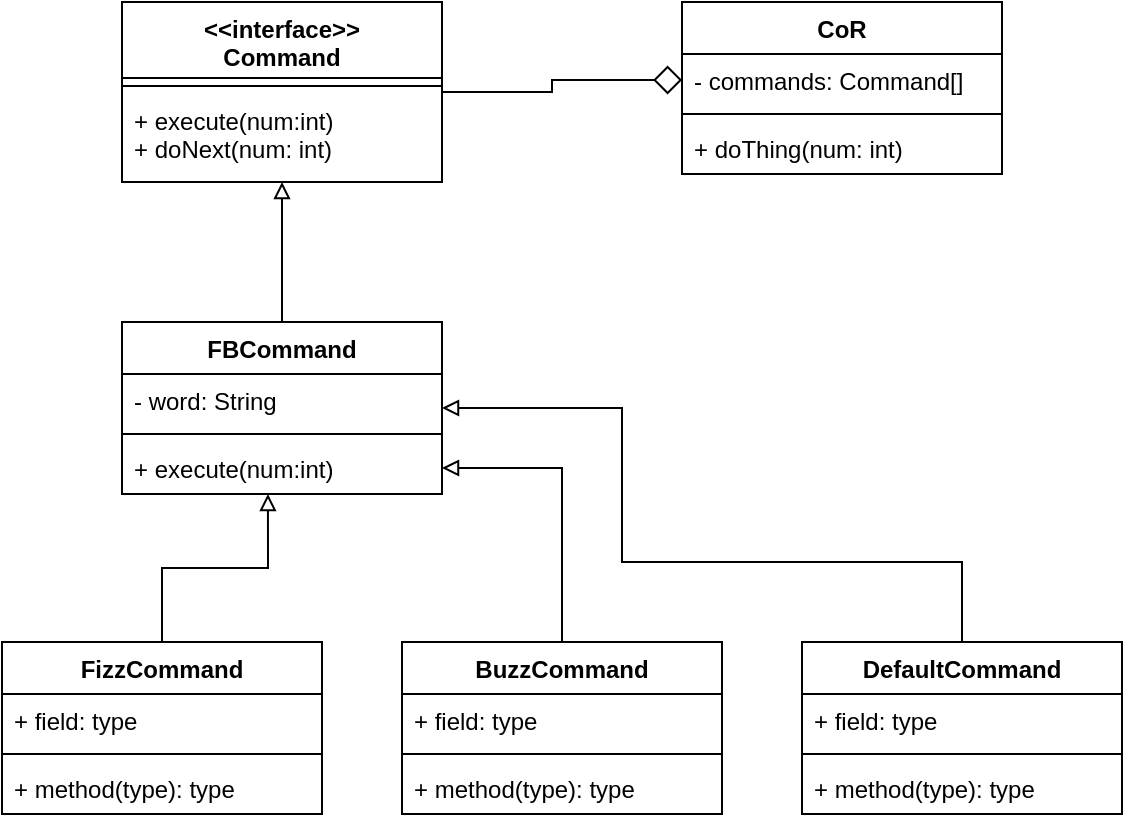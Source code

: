 <mxfile version="12.2.0" type="github" pages="1">
  <diagram id="gPh5viEY9zFXvsDA4VAc" name="Page-1">
    <mxGraphModel dx="1168" dy="697" grid="1" gridSize="10" guides="1" tooltips="1" connect="1" arrows="1" fold="1" page="1" pageScale="1" pageWidth="850" pageHeight="1100" math="0" shadow="0">
      <root>
        <mxCell id="0"/>
        <mxCell id="1" parent="0"/>
        <mxCell id="tgIRYdncw3YbAyu7enXS-20" style="edgeStyle=orthogonalEdgeStyle;rounded=0;orthogonalLoop=1;jettySize=auto;html=1;endArrow=diamond;endFill=0;strokeWidth=1;startSize=6;endSize=12;" edge="1" parent="1" source="gDGYAs9Y_qJRPVeYbhUm-1" target="tgIRYdncw3YbAyu7enXS-17">
          <mxGeometry relative="1" as="geometry"/>
        </mxCell>
        <mxCell id="gDGYAs9Y_qJRPVeYbhUm-1" value="&lt;&lt;interface&gt;&gt;&#xa;Command" style="swimlane;fontStyle=1;align=center;verticalAlign=top;childLayout=stackLayout;horizontal=1;startSize=38;horizontalStack=0;resizeParent=1;resizeParentMax=0;resizeLast=0;collapsible=1;marginBottom=0;" parent="1" vertex="1">
          <mxGeometry x="80" y="80" width="160" height="90" as="geometry"/>
        </mxCell>
        <mxCell id="gDGYAs9Y_qJRPVeYbhUm-3" value="" style="line;strokeWidth=1;fillColor=none;align=left;verticalAlign=middle;spacingTop=-1;spacingLeft=3;spacingRight=3;rotatable=0;labelPosition=right;points=[];portConstraint=eastwest;" parent="gDGYAs9Y_qJRPVeYbhUm-1" vertex="1">
          <mxGeometry y="38" width="160" height="8" as="geometry"/>
        </mxCell>
        <mxCell id="gDGYAs9Y_qJRPVeYbhUm-4" value="+ execute(num:int)&#xa;+ doNext(num: int)&#xa;" style="text;strokeColor=none;fillColor=none;align=left;verticalAlign=top;spacingLeft=4;spacingRight=4;overflow=hidden;rotatable=0;points=[[0,0.5],[1,0.5]];portConstraint=eastwest;" parent="gDGYAs9Y_qJRPVeYbhUm-1" vertex="1">
          <mxGeometry y="46" width="160" height="44" as="geometry"/>
        </mxCell>
        <mxCell id="gDGYAs9Y_qJRPVeYbhUm-9" style="edgeStyle=orthogonalEdgeStyle;rounded=0;orthogonalLoop=1;jettySize=auto;html=1;entryX=0.5;entryY=1;entryDx=0;entryDy=0;endArrow=block;endFill=0;" parent="1" source="gDGYAs9Y_qJRPVeYbhUm-5" target="gDGYAs9Y_qJRPVeYbhUm-1" edge="1">
          <mxGeometry relative="1" as="geometry"/>
        </mxCell>
        <mxCell id="gDGYAs9Y_qJRPVeYbhUm-5" value="FBCommand" style="swimlane;fontStyle=1;align=center;verticalAlign=top;childLayout=stackLayout;horizontal=1;startSize=26;horizontalStack=0;resizeParent=1;resizeParentMax=0;resizeLast=0;collapsible=1;marginBottom=0;" parent="1" vertex="1">
          <mxGeometry x="80" y="240" width="160" height="86" as="geometry"/>
        </mxCell>
        <mxCell id="gDGYAs9Y_qJRPVeYbhUm-6" value="- word: String" style="text;strokeColor=none;fillColor=none;align=left;verticalAlign=top;spacingLeft=4;spacingRight=4;overflow=hidden;rotatable=0;points=[[0,0.5],[1,0.5]];portConstraint=eastwest;" parent="gDGYAs9Y_qJRPVeYbhUm-5" vertex="1">
          <mxGeometry y="26" width="160" height="26" as="geometry"/>
        </mxCell>
        <mxCell id="gDGYAs9Y_qJRPVeYbhUm-7" value="" style="line;strokeWidth=1;fillColor=none;align=left;verticalAlign=middle;spacingTop=-1;spacingLeft=3;spacingRight=3;rotatable=0;labelPosition=right;points=[];portConstraint=eastwest;" parent="gDGYAs9Y_qJRPVeYbhUm-5" vertex="1">
          <mxGeometry y="52" width="160" height="8" as="geometry"/>
        </mxCell>
        <mxCell id="gDGYAs9Y_qJRPVeYbhUm-8" value="+ execute(num:int)" style="text;strokeColor=none;fillColor=none;align=left;verticalAlign=top;spacingLeft=4;spacingRight=4;overflow=hidden;rotatable=0;points=[[0,0.5],[1,0.5]];portConstraint=eastwest;" parent="gDGYAs9Y_qJRPVeYbhUm-5" vertex="1">
          <mxGeometry y="60" width="160" height="26" as="geometry"/>
        </mxCell>
        <mxCell id="tgIRYdncw3YbAyu7enXS-9" style="edgeStyle=orthogonalEdgeStyle;rounded=0;orthogonalLoop=1;jettySize=auto;html=1;entryX=0.456;entryY=1;entryDx=0;entryDy=0;entryPerimeter=0;endArrow=block;endFill=0;" edge="1" parent="1" source="tgIRYdncw3YbAyu7enXS-1" target="gDGYAs9Y_qJRPVeYbhUm-8">
          <mxGeometry relative="1" as="geometry"/>
        </mxCell>
        <mxCell id="tgIRYdncw3YbAyu7enXS-1" value="FizzCommand" style="swimlane;fontStyle=1;align=center;verticalAlign=top;childLayout=stackLayout;horizontal=1;startSize=26;horizontalStack=0;resizeParent=1;resizeParentMax=0;resizeLast=0;collapsible=1;marginBottom=0;" vertex="1" parent="1">
          <mxGeometry x="20" y="400" width="160" height="86" as="geometry"/>
        </mxCell>
        <mxCell id="tgIRYdncw3YbAyu7enXS-2" value="+ field: type" style="text;strokeColor=none;fillColor=none;align=left;verticalAlign=top;spacingLeft=4;spacingRight=4;overflow=hidden;rotatable=0;points=[[0,0.5],[1,0.5]];portConstraint=eastwest;" vertex="1" parent="tgIRYdncw3YbAyu7enXS-1">
          <mxGeometry y="26" width="160" height="26" as="geometry"/>
        </mxCell>
        <mxCell id="tgIRYdncw3YbAyu7enXS-3" value="" style="line;strokeWidth=1;fillColor=none;align=left;verticalAlign=middle;spacingTop=-1;spacingLeft=3;spacingRight=3;rotatable=0;labelPosition=right;points=[];portConstraint=eastwest;" vertex="1" parent="tgIRYdncw3YbAyu7enXS-1">
          <mxGeometry y="52" width="160" height="8" as="geometry"/>
        </mxCell>
        <mxCell id="tgIRYdncw3YbAyu7enXS-4" value="+ method(type): type" style="text;strokeColor=none;fillColor=none;align=left;verticalAlign=top;spacingLeft=4;spacingRight=4;overflow=hidden;rotatable=0;points=[[0,0.5],[1,0.5]];portConstraint=eastwest;" vertex="1" parent="tgIRYdncw3YbAyu7enXS-1">
          <mxGeometry y="60" width="160" height="26" as="geometry"/>
        </mxCell>
        <mxCell id="tgIRYdncw3YbAyu7enXS-10" style="edgeStyle=orthogonalEdgeStyle;rounded=0;orthogonalLoop=1;jettySize=auto;html=1;entryX=1;entryY=0.5;entryDx=0;entryDy=0;endArrow=block;endFill=0;" edge="1" parent="1" source="tgIRYdncw3YbAyu7enXS-5" target="gDGYAs9Y_qJRPVeYbhUm-8">
          <mxGeometry relative="1" as="geometry"/>
        </mxCell>
        <mxCell id="tgIRYdncw3YbAyu7enXS-5" value="BuzzCommand" style="swimlane;fontStyle=1;align=center;verticalAlign=top;childLayout=stackLayout;horizontal=1;startSize=26;horizontalStack=0;resizeParent=1;resizeParentMax=0;resizeLast=0;collapsible=1;marginBottom=0;" vertex="1" parent="1">
          <mxGeometry x="220" y="400" width="160" height="86" as="geometry"/>
        </mxCell>
        <mxCell id="tgIRYdncw3YbAyu7enXS-6" value="+ field: type" style="text;strokeColor=none;fillColor=none;align=left;verticalAlign=top;spacingLeft=4;spacingRight=4;overflow=hidden;rotatable=0;points=[[0,0.5],[1,0.5]];portConstraint=eastwest;" vertex="1" parent="tgIRYdncw3YbAyu7enXS-5">
          <mxGeometry y="26" width="160" height="26" as="geometry"/>
        </mxCell>
        <mxCell id="tgIRYdncw3YbAyu7enXS-7" value="" style="line;strokeWidth=1;fillColor=none;align=left;verticalAlign=middle;spacingTop=-1;spacingLeft=3;spacingRight=3;rotatable=0;labelPosition=right;points=[];portConstraint=eastwest;" vertex="1" parent="tgIRYdncw3YbAyu7enXS-5">
          <mxGeometry y="52" width="160" height="8" as="geometry"/>
        </mxCell>
        <mxCell id="tgIRYdncw3YbAyu7enXS-8" value="+ method(type): type" style="text;strokeColor=none;fillColor=none;align=left;verticalAlign=top;spacingLeft=4;spacingRight=4;overflow=hidden;rotatable=0;points=[[0,0.5],[1,0.5]];portConstraint=eastwest;" vertex="1" parent="tgIRYdncw3YbAyu7enXS-5">
          <mxGeometry y="60" width="160" height="26" as="geometry"/>
        </mxCell>
        <mxCell id="tgIRYdncw3YbAyu7enXS-15" style="edgeStyle=orthogonalEdgeStyle;rounded=0;orthogonalLoop=1;jettySize=auto;html=1;entryX=1;entryY=0.5;entryDx=0;entryDy=0;endArrow=block;endFill=0;" edge="1" parent="1" source="tgIRYdncw3YbAyu7enXS-11" target="gDGYAs9Y_qJRPVeYbhUm-5">
          <mxGeometry relative="1" as="geometry">
            <Array as="points">
              <mxPoint x="500" y="360"/>
              <mxPoint x="330" y="360"/>
              <mxPoint x="330" y="283"/>
            </Array>
          </mxGeometry>
        </mxCell>
        <mxCell id="tgIRYdncw3YbAyu7enXS-11" value="DefaultCommand" style="swimlane;fontStyle=1;align=center;verticalAlign=top;childLayout=stackLayout;horizontal=1;startSize=26;horizontalStack=0;resizeParent=1;resizeParentMax=0;resizeLast=0;collapsible=1;marginBottom=0;" vertex="1" parent="1">
          <mxGeometry x="420" y="400" width="160" height="86" as="geometry"/>
        </mxCell>
        <mxCell id="tgIRYdncw3YbAyu7enXS-12" value="+ field: type" style="text;strokeColor=none;fillColor=none;align=left;verticalAlign=top;spacingLeft=4;spacingRight=4;overflow=hidden;rotatable=0;points=[[0,0.5],[1,0.5]];portConstraint=eastwest;" vertex="1" parent="tgIRYdncw3YbAyu7enXS-11">
          <mxGeometry y="26" width="160" height="26" as="geometry"/>
        </mxCell>
        <mxCell id="tgIRYdncw3YbAyu7enXS-13" value="" style="line;strokeWidth=1;fillColor=none;align=left;verticalAlign=middle;spacingTop=-1;spacingLeft=3;spacingRight=3;rotatable=0;labelPosition=right;points=[];portConstraint=eastwest;" vertex="1" parent="tgIRYdncw3YbAyu7enXS-11">
          <mxGeometry y="52" width="160" height="8" as="geometry"/>
        </mxCell>
        <mxCell id="tgIRYdncw3YbAyu7enXS-14" value="+ method(type): type" style="text;strokeColor=none;fillColor=none;align=left;verticalAlign=top;spacingLeft=4;spacingRight=4;overflow=hidden;rotatable=0;points=[[0,0.5],[1,0.5]];portConstraint=eastwest;" vertex="1" parent="tgIRYdncw3YbAyu7enXS-11">
          <mxGeometry y="60" width="160" height="26" as="geometry"/>
        </mxCell>
        <mxCell id="tgIRYdncw3YbAyu7enXS-16" value="CoR" style="swimlane;fontStyle=1;align=center;verticalAlign=top;childLayout=stackLayout;horizontal=1;startSize=26;horizontalStack=0;resizeParent=1;resizeParentMax=0;resizeLast=0;collapsible=1;marginBottom=0;" vertex="1" parent="1">
          <mxGeometry x="360" y="80" width="160" height="86" as="geometry"/>
        </mxCell>
        <mxCell id="tgIRYdncw3YbAyu7enXS-17" value="- commands: Command[]" style="text;strokeColor=none;fillColor=none;align=left;verticalAlign=top;spacingLeft=4;spacingRight=4;overflow=hidden;rotatable=0;points=[[0,0.5],[1,0.5]];portConstraint=eastwest;" vertex="1" parent="tgIRYdncw3YbAyu7enXS-16">
          <mxGeometry y="26" width="160" height="26" as="geometry"/>
        </mxCell>
        <mxCell id="tgIRYdncw3YbAyu7enXS-18" value="" style="line;strokeWidth=1;fillColor=none;align=left;verticalAlign=middle;spacingTop=-1;spacingLeft=3;spacingRight=3;rotatable=0;labelPosition=right;points=[];portConstraint=eastwest;" vertex="1" parent="tgIRYdncw3YbAyu7enXS-16">
          <mxGeometry y="52" width="160" height="8" as="geometry"/>
        </mxCell>
        <mxCell id="tgIRYdncw3YbAyu7enXS-19" value="+ doThing(num: int)" style="text;strokeColor=none;fillColor=none;align=left;verticalAlign=top;spacingLeft=4;spacingRight=4;overflow=hidden;rotatable=0;points=[[0,0.5],[1,0.5]];portConstraint=eastwest;" vertex="1" parent="tgIRYdncw3YbAyu7enXS-16">
          <mxGeometry y="60" width="160" height="26" as="geometry"/>
        </mxCell>
      </root>
    </mxGraphModel>
  </diagram>
</mxfile>
